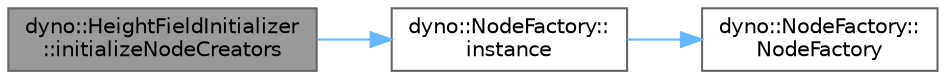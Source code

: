 digraph "dyno::HeightFieldInitializer::initializeNodeCreators"
{
 // LATEX_PDF_SIZE
  bgcolor="transparent";
  edge [fontname=Helvetica,fontsize=10,labelfontname=Helvetica,labelfontsize=10];
  node [fontname=Helvetica,fontsize=10,shape=box,height=0.2,width=0.4];
  rankdir="LR";
  Node1 [id="Node000001",label="dyno::HeightFieldInitializer\l::initializeNodeCreators",height=0.2,width=0.4,color="gray40", fillcolor="grey60", style="filled", fontcolor="black",tooltip=" "];
  Node1 -> Node2 [id="edge1_Node000001_Node000002",color="steelblue1",style="solid",tooltip=" "];
  Node2 [id="Node000002",label="dyno::NodeFactory::\linstance",height=0.2,width=0.4,color="grey40", fillcolor="white", style="filled",URL="$classdyno_1_1_node_factory.html#a2af35245b77faa975d112f3cab41fd29",tooltip=" "];
  Node2 -> Node3 [id="edge2_Node000002_Node000003",color="steelblue1",style="solid",tooltip=" "];
  Node3 [id="Node000003",label="dyno::NodeFactory::\lNodeFactory",height=0.2,width=0.4,color="grey40", fillcolor="white", style="filled",URL="$classdyno_1_1_node_factory.html#a15939f28f204fd9a4c099a59a2ca24c8",tooltip=" "];
}

